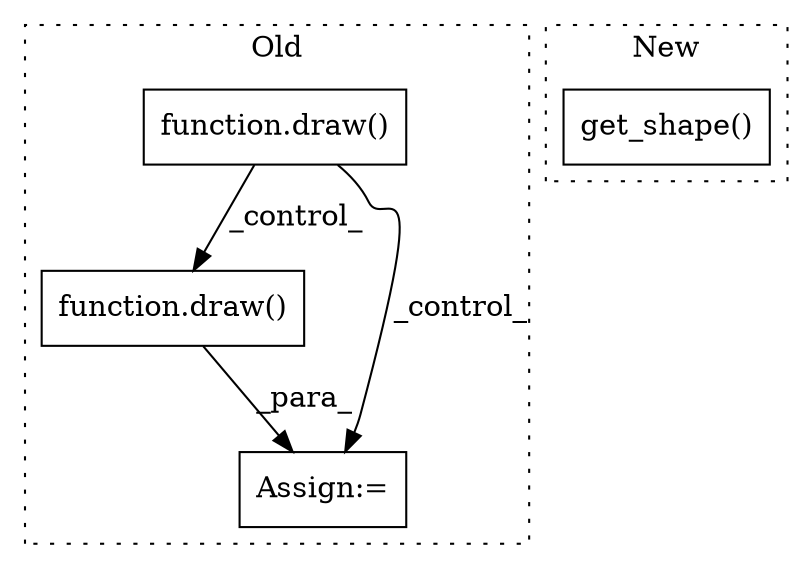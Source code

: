 digraph G {
subgraph cluster0 {
1 [label="function.draw()" a="75" s="1073,1236" l="18,10" shape="box"];
3 [label="Assign:=" a="68" s="1070" l="3" shape="box"];
4 [label="function.draw()" a="75" s="714,874" l="14,6" shape="box"];
label = "Old";
style="dotted";
}
subgraph cluster1 {
2 [label="get_shape()" a="75" s="455" l="104" shape="box"];
label = "New";
style="dotted";
}
1 -> 3 [label="_para_"];
4 -> 1 [label="_control_"];
4 -> 3 [label="_control_"];
}